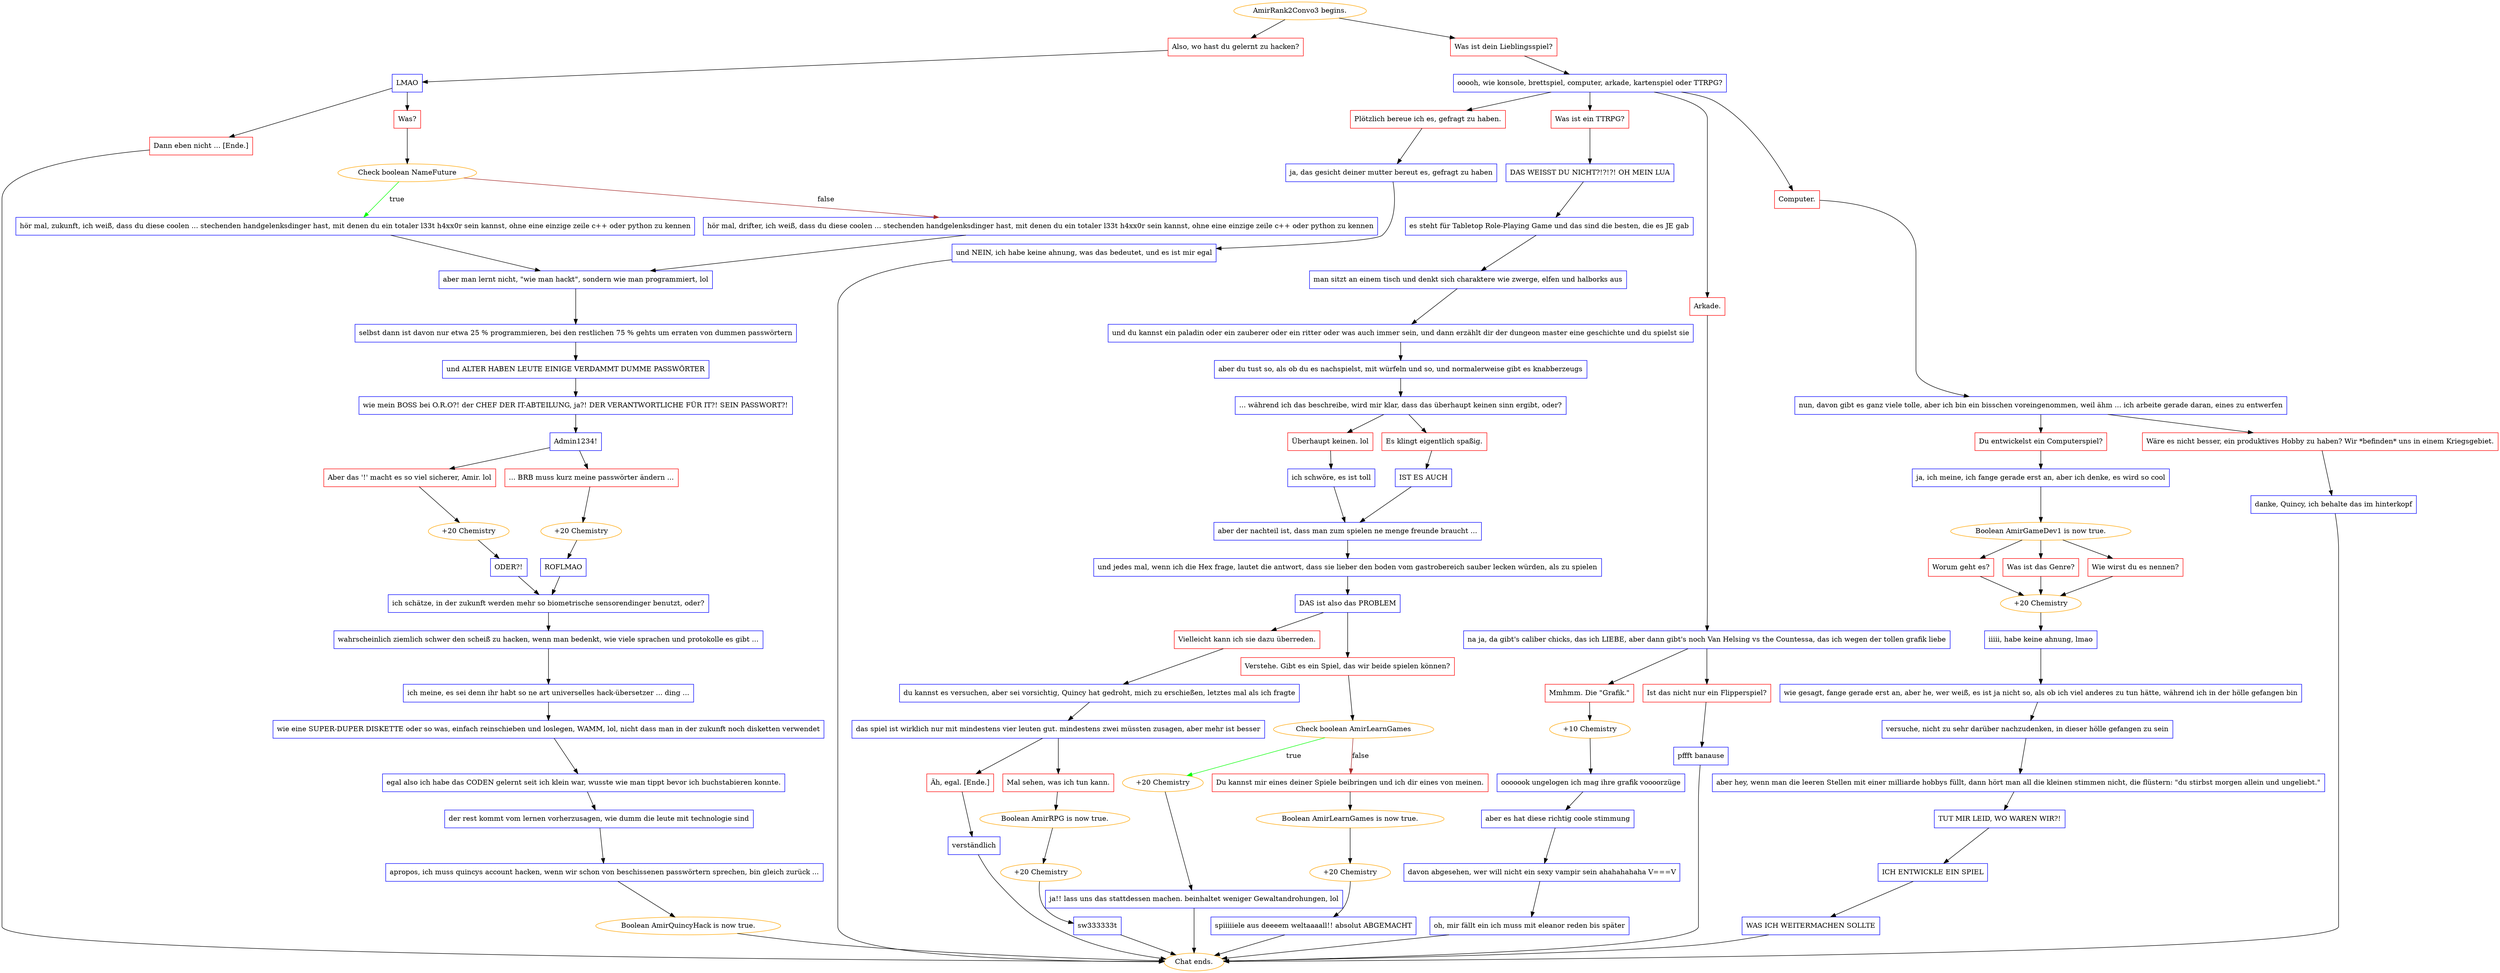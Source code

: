 digraph {
	"AmirRank2Convo3 begins." [color=orange];
		"AmirRank2Convo3 begins." -> j2734588373;
		"AmirRank2Convo3 begins." -> j701396412;
	j2734588373 [label="Also, wo hast du gelernt zu hacken?",shape=box,color=red];
		j2734588373 -> j2151343982;
	j701396412 [label="Was ist dein Lieblingsspiel?",shape=box,color=red];
		j701396412 -> j4281729682;
	j2151343982 [label="LMAO",shape=box,color=blue];
		j2151343982 -> j4099364370;
		j2151343982 -> j307110955;
	j4281729682 [label="ooooh, wie konsole, brettspiel, computer, arkade, kartenspiel oder TTRPG?",shape=box,color=blue];
		j4281729682 -> j2775451424;
		j4281729682 -> j3519349050;
		j4281729682 -> j1621123619;
		j4281729682 -> j3102521486;
	j4099364370 [label="Dann eben nicht ... [Ende.]",shape=box,color=red];
		j4099364370 -> "Chat ends.";
	j307110955 [label="Was?",shape=box,color=red];
		j307110955 -> j2403759245;
	j2775451424 [label="Plötzlich bereue ich es, gefragt zu haben.",shape=box,color=red];
		j2775451424 -> j2823895367;
	j3519349050 [label="Was ist ein TTRPG?",shape=box,color=red];
		j3519349050 -> j1710222590;
	j1621123619 [label="Arkade.",shape=box,color=red];
		j1621123619 -> j1957475945;
	j3102521486 [label="Computer.",shape=box,color=red];
		j3102521486 -> j1441927705;
	"Chat ends." [color=orange];
	j2403759245 [label="Check boolean NameFuture",color=orange];
		j2403759245 -> j54117448 [label=true,color=green];
		j2403759245 -> j4158647056 [label=false,color=brown];
	j2823895367 [label="ja, das gesicht deiner mutter bereut es, gefragt zu haben",shape=box,color=blue];
		j2823895367 -> j2611962456;
	j1710222590 [label="DAS WEISST DU NICHT?!?!?! OH MEIN LUA",shape=box,color=blue];
		j1710222590 -> j3209549111;
	j1957475945 [label="na ja, da gibt's caliber chicks, das ich LIEBE, aber dann gibt's noch Van Helsing vs the Countessa, das ich wegen der tollen grafik liebe",shape=box,color=blue];
		j1957475945 -> j499744048;
		j1957475945 -> j887445798;
	j1441927705 [label="nun, davon gibt es ganz viele tolle, aber ich bin ein bisschen voreingenommen, weil ähm ... ich arbeite gerade daran, eines zu entwerfen",shape=box,color=blue];
		j1441927705 -> j472747071;
		j1441927705 -> j2618915488;
	j54117448 [label="hör mal, zukunft, ich weiß, dass du diese coolen ... stechenden handgelenksdinger hast, mit denen du ein totaler l33t h4xx0r sein kannst, ohne eine einzige zeile c++ oder python zu kennen",shape=box,color=blue];
		j54117448 -> j224850358;
	j4158647056 [label="hör mal, drifter, ich weiß, dass du diese coolen ... stechenden handgelenksdinger hast, mit denen du ein totaler l33t h4xx0r sein kannst, ohne eine einzige zeile c++ oder python zu kennen",shape=box,color=blue];
		j4158647056 -> j224850358;
	j2611962456 [label="und NEIN, ich habe keine ahnung, was das bedeutet, und es ist mir egal",shape=box,color=blue];
		j2611962456 -> "Chat ends.";
	j3209549111 [label="es steht für Tabletop Role-Playing Game und das sind die besten, die es JE gab",shape=box,color=blue];
		j3209549111 -> j4059361953;
	j499744048 [label="Mmhmm. Die \"Grafik.\"",shape=box,color=red];
		j499744048 -> j2116374244;
	j887445798 [label="Ist das nicht nur ein Flipperspiel?",shape=box,color=red];
		j887445798 -> j1097521482;
	j472747071 [label="Du entwickelst ein Computerspiel?",shape=box,color=red];
		j472747071 -> j1980527620;
	j2618915488 [label="Wäre es nicht besser, ein produktives Hobby zu haben? Wir *befinden* uns in einem Kriegsgebiet.",shape=box,color=red];
		j2618915488 -> j3807512661;
	j224850358 [label="aber man lernt nicht, \"wie man hackt\", sondern wie man programmiert, lol",shape=box,color=blue];
		j224850358 -> j2433660326;
	j4059361953 [label="man sitzt an einem tisch und denkt sich charaktere wie zwerge, elfen und halborks aus",shape=box,color=blue];
		j4059361953 -> j2661362734;
	j2116374244 [label="+10 Chemistry",color=orange];
		j2116374244 -> j3351695611;
	j1097521482 [label="pffft banause",shape=box,color=blue];
		j1097521482 -> "Chat ends.";
	j1980527620 [label="ja, ich meine, ich fange gerade erst an, aber ich denke, es wird so cool",shape=box,color=blue];
		j1980527620 -> j2342850789;
	j3807512661 [label="danke, Quincy, ich behalte das im hinterkopf",shape=box,color=blue];
		j3807512661 -> "Chat ends.";
	j2433660326 [label="selbst dann ist davon nur etwa 25 % programmieren, bei den restlichen 75 % gehts um erraten von dummen passwörtern",shape=box,color=blue];
		j2433660326 -> j1758152238;
	j2661362734 [label="und du kannst ein paladin oder ein zauberer oder ein ritter oder was auch immer sein, und dann erzählt dir der dungeon master eine geschichte und du spielst sie",shape=box,color=blue];
		j2661362734 -> j2102697594;
	j3351695611 [label="ooooook ungelogen ich mag ihre grafik voooorzüge",shape=box,color=blue];
		j3351695611 -> j2456361116;
	j2342850789 [label="Boolean AmirGameDev1 is now true.",color=orange];
		j2342850789 -> j2519084706;
		j2342850789 -> j1444444057;
		j2342850789 -> j3954363393;
	j1758152238 [label="und ALTER HABEN LEUTE EINIGE VERDAMMT DUMME PASSWÖRTER",shape=box,color=blue];
		j1758152238 -> j2948636801;
	j2102697594 [label="aber du tust so, als ob du es nachspielst, mit würfeln und so, und normalerweise gibt es knabberzeugs",shape=box,color=blue];
		j2102697594 -> j3160146874;
	j2456361116 [label="aber es hat diese richtig coole stimmung",shape=box,color=blue];
		j2456361116 -> j281919247;
	j2519084706 [label="Worum geht es?",shape=box,color=red];
		j2519084706 -> j1149637828;
	j1444444057 [label="Was ist das Genre?",shape=box,color=red];
		j1444444057 -> j1149637828;
	j3954363393 [label="Wie wirst du es nennen?",shape=box,color=red];
		j3954363393 -> j1149637828;
	j2948636801 [label="wie mein BOSS bei O.R.O?! der CHEF DER IT-ABTEILUNG, ja?! DER VERANTWORTLICHE FÜR IT?! SEIN PASSWORT?!",shape=box,color=blue];
		j2948636801 -> j2584063176;
	j3160146874 [label="... während ich das beschreibe, wird mir klar, dass das überhaupt keinen sinn ergibt, oder?",shape=box,color=blue];
		j3160146874 -> j3882313301;
		j3160146874 -> j2676518149;
	j281919247 [label="davon abgesehen, wer will nicht ein sexy vampir sein ahahahahaha V===V",shape=box,color=blue];
		j281919247 -> j813925952;
	j1149637828 [label="+20 Chemistry",color=orange];
		j1149637828 -> j4066301990;
	j2584063176 [label="Admin1234!",shape=box,color=blue];
		j2584063176 -> j723467036;
		j2584063176 -> j255413754;
	j3882313301 [label="Überhaupt keinen. lol",shape=box,color=red];
		j3882313301 -> j2229800466;
	j2676518149 [label="Es klingt eigentlich spaßig.",shape=box,color=red];
		j2676518149 -> j3978926876;
	j813925952 [label="oh, mir fällt ein ich muss mit eleanor reden bis später",shape=box,color=blue];
		j813925952 -> "Chat ends.";
	j4066301990 [label="iiiii, habe keine ahnung, lmao",shape=box,color=blue];
		j4066301990 -> j3387273323;
	j723467036 [label="Aber das '!' macht es so viel sicherer, Amir. lol",shape=box,color=red];
		j723467036 -> j3302686517;
	j255413754 [label="... BRB muss kurz meine passwörter ändern ...",shape=box,color=red];
		j255413754 -> j3683414396;
	j2229800466 [label="ich schwöre, es ist toll",shape=box,color=blue];
		j2229800466 -> j408973693;
	j3978926876 [label="IST ES AUCH",shape=box,color=blue];
		j3978926876 -> j408973693;
	j3387273323 [label="wie gesagt, fange gerade erst an, aber he, wer weiß, es ist ja nicht so, als ob ich viel anderes zu tun hätte, während ich in der hölle gefangen bin",shape=box,color=blue];
		j3387273323 -> j2437444539;
	j3302686517 [label="+20 Chemistry",color=orange];
		j3302686517 -> j709525544;
	j3683414396 [label="+20 Chemistry",color=orange];
		j3683414396 -> j986004402;
	j408973693 [label="aber der nachteil ist, dass man zum spielen ne menge freunde braucht ...",shape=box,color=blue];
		j408973693 -> j1807469476;
	j2437444539 [label="versuche, nicht zu sehr darüber nachzudenken, in dieser hölle gefangen zu sein",shape=box,color=blue];
		j2437444539 -> j1356457894;
	j709525544 [label="ODER?!",shape=box,color=blue];
		j709525544 -> j4260704178;
	j986004402 [label="ROFLMAO",shape=box,color=blue];
		j986004402 -> j4260704178;
	j1807469476 [label="und jedes mal, wenn ich die Hex frage, lautet die antwort, dass sie lieber den boden vom gastrobereich sauber lecken würden, als zu spielen",shape=box,color=blue];
		j1807469476 -> j2940473852;
	j1356457894 [label="aber hey, wenn man die leeren Stellen mit einer milliarde hobbys füllt, dann hört man all die kleinen stimmen nicht, die flüstern: \"du stirbst morgen allein und ungeliebt.\"",shape=box,color=blue];
		j1356457894 -> j3770560739;
	j4260704178 [label="ich schätze, in der zukunft werden mehr so biometrische sensorendinger benutzt, oder?",shape=box,color=blue];
		j4260704178 -> j2923949600;
	j2940473852 [label="DAS ist also das PROBLEM",shape=box,color=blue];
		j2940473852 -> j2097054220;
		j2940473852 -> j4287500781;
	j3770560739 [label="TUT MIR LEID, WO WAREN WIR?!",shape=box,color=blue];
		j3770560739 -> j1568433221;
	j2923949600 [label="wahrscheinlich ziemlich schwer den scheiß zu hacken, wenn man bedenkt, wie viele sprachen und protokolle es gibt ...",shape=box,color=blue];
		j2923949600 -> j3762350784;
	j2097054220 [label="Vielleicht kann ich sie dazu überreden.",shape=box,color=red];
		j2097054220 -> j4286042090;
	j4287500781 [label="Verstehe. Gibt es ein Spiel, das wir beide spielen können?",shape=box,color=red];
		j4287500781 -> j718631339;
	j1568433221 [label="ICH ENTWICKLE EIN SPIEL",shape=box,color=blue];
		j1568433221 -> j2590817040;
	j3762350784 [label="ich meine, es sei denn ihr habt so ne art universelles hack-übersetzer ... ding ...",shape=box,color=blue];
		j3762350784 -> j2908741883;
	j4286042090 [label="du kannst es versuchen, aber sei vorsichtig, Quincy hat gedroht, mich zu erschießen, letztes mal als ich fragte",shape=box,color=blue];
		j4286042090 -> j758628963;
	j718631339 [label="Check boolean AmirLearnGames",color=orange];
		j718631339 -> j640823332 [label=true,color=green];
		j718631339 -> j2397585900 [label=false,color=brown];
	j2590817040 [label="WAS ICH WEITERMACHEN SOLLTE",shape=box,color=blue];
		j2590817040 -> "Chat ends.";
	j2908741883 [label="wie eine SUPER-DUPER DISKETTE oder so was, einfach reinschieben und loslegen, WAMM, lol, nicht dass man in der zukunft noch disketten verwendet",shape=box,color=blue];
		j2908741883 -> j1108585254;
	j758628963 [label="das spiel ist wirklich nur mit mindestens vier leuten gut. mindestens zwei müssten zusagen, aber mehr ist besser",shape=box,color=blue];
		j758628963 -> j3221091810;
		j758628963 -> j4281655786;
	j640823332 [label="+20 Chemistry",color=orange];
		j640823332 -> j2973024780;
	j2397585900 [label="Du kannst mir eines deiner Spiele beibringen und ich dir eines von meinen.",shape=box,color=red];
		j2397585900 -> j1474498618;
	j1108585254 [label="egal also ich habe das CODEN gelernt seit ich klein war, wusste wie man tippt bevor ich buchstabieren konnte.",shape=box,color=blue];
		j1108585254 -> j1263066236;
	j3221091810 [label="Äh, egal. [Ende.]",shape=box,color=red];
		j3221091810 -> j3252409116;
	j4281655786 [label="Mal sehen, was ich tun kann.",shape=box,color=red];
		j4281655786 -> j1230421542;
	j2973024780 [label="ja!! lass uns das stattdessen machen. beinhaltet weniger Gewaltandrohungen, lol",shape=box,color=blue];
		j2973024780 -> "Chat ends.";
	j1474498618 [label="Boolean AmirLearnGames is now true.",color=orange];
		j1474498618 -> j411486136;
	j1263066236 [label="der rest kommt vom lernen vorherzusagen, wie dumm die leute mit technologie sind",shape=box,color=blue];
		j1263066236 -> j4113778439;
	j3252409116 [label="verständlich",shape=box,color=blue];
		j3252409116 -> "Chat ends.";
	j1230421542 [label="Boolean AmirRPG is now true.",color=orange];
		j1230421542 -> j103172105;
	j411486136 [label="+20 Chemistry",color=orange];
		j411486136 -> j2446290943;
	j4113778439 [label="apropos, ich muss quincys account hacken, wenn wir schon von beschissenen passwörtern sprechen, bin gleich zurück ...",shape=box,color=blue];
		j4113778439 -> j1007951565;
	j103172105 [label="+20 Chemistry",color=orange];
		j103172105 -> j979455320;
	j2446290943 [label="spiiiiiele aus deeeem weltaaaall!! absolut ABGEMACHT",shape=box,color=blue];
		j2446290943 -> "Chat ends.";
	j1007951565 [label="Boolean AmirQuincyHack is now true.",color=orange];
		j1007951565 -> "Chat ends.";
	j979455320 [label="sw333333t",shape=box,color=blue];
		j979455320 -> "Chat ends.";
}